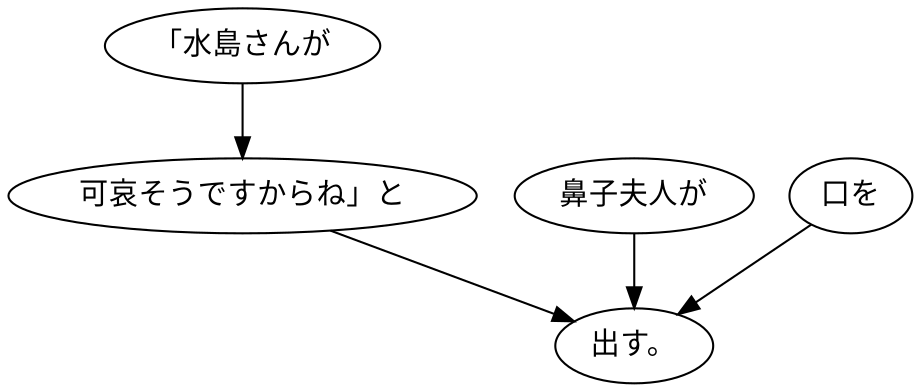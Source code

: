 digraph graph2169 {
	node0 [label="「水島さんが"];
	node1 [label="可哀そうですからね」と"];
	node2 [label="鼻子夫人が"];
	node3 [label="口を"];
	node4 [label="出す。"];
	node0 -> node1;
	node1 -> node4;
	node2 -> node4;
	node3 -> node4;
}
